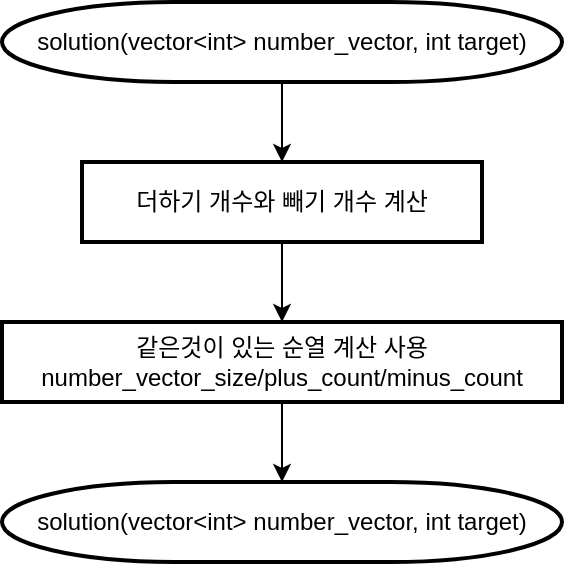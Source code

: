 <mxfile version="13.9.9" type="device" pages="2"><diagram id="WCcnNwTax5BwSbJ-PQ9q" name="wrong"><mxGraphModel dx="752" dy="1265" grid="1" gridSize="10" guides="1" tooltips="1" connect="1" arrows="1" fold="1" page="1" pageScale="1" pageWidth="827" pageHeight="1169" math="0" shadow="0"><root><mxCell id="0"/><mxCell id="1" parent="0"/><mxCell id="Y_ajVxAQ1GanWuaW7ZBp-1" value="" style="edgeStyle=orthogonalEdgeStyle;rounded=0;orthogonalLoop=1;jettySize=auto;html=1;" parent="1" source="Y_ajVxAQ1GanWuaW7ZBp-2" target="Y_ajVxAQ1GanWuaW7ZBp-4" edge="1"><mxGeometry relative="1" as="geometry"/></mxCell><mxCell id="Y_ajVxAQ1GanWuaW7ZBp-2" value="solution(vector&amp;lt;int&amp;gt; number_vector, int target)" style="strokeWidth=2;html=1;shape=mxgraph.flowchart.terminator;whiteSpace=wrap;" parent="1" vertex="1"><mxGeometry x="260" y="40" width="280" height="40" as="geometry"/></mxCell><mxCell id="Y_ajVxAQ1GanWuaW7ZBp-3" value="" style="edgeStyle=orthogonalEdgeStyle;rounded=0;orthogonalLoop=1;jettySize=auto;html=1;" parent="1" source="Y_ajVxAQ1GanWuaW7ZBp-4" target="Y_ajVxAQ1GanWuaW7ZBp-5" edge="1"><mxGeometry relative="1" as="geometry"/></mxCell><mxCell id="Y_ajVxAQ1GanWuaW7ZBp-4" value="더하기 개수와 빼기 개수 계산" style="whiteSpace=wrap;html=1;strokeWidth=2;verticalAlign=middle;" parent="1" vertex="1"><mxGeometry x="300" y="120" width="200" height="40" as="geometry"/></mxCell><mxCell id="NF7ahZH4S3L9ScaT4fwU-2" value="" style="edgeStyle=orthogonalEdgeStyle;rounded=0;orthogonalLoop=1;jettySize=auto;html=1;" edge="1" parent="1" source="Y_ajVxAQ1GanWuaW7ZBp-5" target="NF7ahZH4S3L9ScaT4fwU-1"><mxGeometry relative="1" as="geometry"/></mxCell><mxCell id="Y_ajVxAQ1GanWuaW7ZBp-5" value="같은것이 있는 순열 계산 사용&lt;br&gt;number_vector_size/plus_count/minus_count" style="whiteSpace=wrap;html=1;strokeWidth=2;" parent="1" vertex="1"><mxGeometry x="260" y="200" width="280" height="40" as="geometry"/></mxCell><mxCell id="NF7ahZH4S3L9ScaT4fwU-1" value="solution(vector&amp;lt;int&amp;gt; number_vector, int target)" style="strokeWidth=2;html=1;shape=mxgraph.flowchart.terminator;whiteSpace=wrap;" vertex="1" parent="1"><mxGeometry x="260" y="280" width="280" height="40" as="geometry"/></mxCell></root></mxGraphModel></diagram><diagram id="eSefi34d8740SRNWqPBp" name="dfs"><mxGraphModel dx="519" dy="872" grid="1" gridSize="10" guides="1" tooltips="1" connect="1" arrows="1" fold="1" page="1" pageScale="1" pageWidth="827" pageHeight="1169" math="0" shadow="0"><root><mxCell id="n_tZx9NlmBXd1Qik7h1B-0"/><mxCell id="n_tZx9NlmBXd1Qik7h1B-1" parent="n_tZx9NlmBXd1Qik7h1B-0"/><mxCell id="uVIq8cV9-0slScRJAnx2-8" value="" style="edgeStyle=orthogonalEdgeStyle;rounded=0;orthogonalLoop=1;jettySize=auto;html=1;" edge="1" parent="n_tZx9NlmBXd1Qik7h1B-1" source="uVIq8cV9-0slScRJAnx2-1" target="uVIq8cV9-0slScRJAnx2-7"><mxGeometry relative="1" as="geometry"/></mxCell><mxCell id="uVIq8cV9-0slScRJAnx2-1" value="calculate(int calculate_count, int result)" style="strokeWidth=2;html=1;shape=mxgraph.flowchart.terminator;whiteSpace=wrap;" vertex="1" parent="n_tZx9NlmBXd1Qik7h1B-1"><mxGeometry x="260" y="40" width="280" height="40" as="geometry"/></mxCell><mxCell id="uVIq8cV9-0slScRJAnx2-11" value="" style="edgeStyle=orthogonalEdgeStyle;rounded=0;orthogonalLoop=1;jettySize=auto;html=1;" edge="1" parent="n_tZx9NlmBXd1Qik7h1B-1" source="uVIq8cV9-0slScRJAnx2-7" target="uVIq8cV9-0slScRJAnx2-10"><mxGeometry relative="1" as="geometry"/></mxCell><mxCell id="uVIq8cV9-0slScRJAnx2-21" value="True" style="edgeLabel;html=1;align=center;verticalAlign=middle;resizable=0;points=[];" vertex="1" connectable="0" parent="uVIq8cV9-0slScRJAnx2-11"><mxGeometry x="-0.501" y="2" relative="1" as="geometry"><mxPoint x="-2.03" y="-2.41" as="offset"/></mxGeometry></mxCell><mxCell id="uVIq8cV9-0slScRJAnx2-20" value="" style="edgeStyle=orthogonalEdgeStyle;rounded=0;orthogonalLoop=1;jettySize=auto;html=1;" edge="1" parent="n_tZx9NlmBXd1Qik7h1B-1" source="uVIq8cV9-0slScRJAnx2-7" target="uVIq8cV9-0slScRJAnx2-19"><mxGeometry relative="1" as="geometry"><Array as="points"><mxPoint x="640" y="145"/><mxPoint x="640" y="360"/><mxPoint x="400" y="360"/></Array></mxGeometry></mxCell><mxCell id="uVIq8cV9-0slScRJAnx2-22" value="False" style="edgeLabel;html=1;align=center;verticalAlign=middle;resizable=0;points=[];" vertex="1" connectable="0" parent="uVIq8cV9-0slScRJAnx2-20"><mxGeometry x="-0.951" relative="1" as="geometry"><mxPoint x="8.55" y="0.03" as="offset"/></mxGeometry></mxCell><mxCell id="uVIq8cV9-0slScRJAnx2-7" value="calculate_count == number_vec_size" style="rhombus;whiteSpace=wrap;html=1;strokeWidth=2;" vertex="1" parent="n_tZx9NlmBXd1Qik7h1B-1"><mxGeometry x="200" y="120" width="400" height="50" as="geometry"/></mxCell><mxCell id="uVIq8cV9-0slScRJAnx2-15" value="" style="edgeStyle=orthogonalEdgeStyle;rounded=0;orthogonalLoop=1;jettySize=auto;html=1;" edge="1" parent="n_tZx9NlmBXd1Qik7h1B-1" source="uVIq8cV9-0slScRJAnx2-10" target="uVIq8cV9-0slScRJAnx2-13"><mxGeometry relative="1" as="geometry"/></mxCell><mxCell id="uVIq8cV9-0slScRJAnx2-17" value="True" style="edgeLabel;html=1;align=center;verticalAlign=middle;resizable=0;points=[];" vertex="1" connectable="0" parent="uVIq8cV9-0slScRJAnx2-15"><mxGeometry x="-0.531" y="1" relative="1" as="geometry"><mxPoint x="-1" as="offset"/></mxGeometry></mxCell><mxCell id="uVIq8cV9-0slScRJAnx2-16" value="" style="edgeStyle=orthogonalEdgeStyle;rounded=0;orthogonalLoop=1;jettySize=auto;html=1;" edge="1" parent="n_tZx9NlmBXd1Qik7h1B-1" source="uVIq8cV9-0slScRJAnx2-10" target="uVIq8cV9-0slScRJAnx2-14"><mxGeometry relative="1" as="geometry"/></mxCell><mxCell id="uVIq8cV9-0slScRJAnx2-18" value="False" style="edgeLabel;html=1;align=center;verticalAlign=middle;resizable=0;points=[];" vertex="1" connectable="0" parent="uVIq8cV9-0slScRJAnx2-16"><mxGeometry x="0.243" y="2" relative="1" as="geometry"><mxPoint x="11.03" y="-2" as="offset"/></mxGeometry></mxCell><mxCell id="uVIq8cV9-0slScRJAnx2-10" value="result == target" style="rhombus;whiteSpace=wrap;html=1;strokeWidth=2;" vertex="1" parent="n_tZx9NlmBXd1Qik7h1B-1"><mxGeometry x="310" y="200" width="180" height="40" as="geometry"/></mxCell><mxCell id="uVIq8cV9-0slScRJAnx2-13" value="return 1" style="strokeWidth=2;html=1;shape=mxgraph.flowchart.terminator;whiteSpace=wrap;" vertex="1" parent="n_tZx9NlmBXd1Qik7h1B-1"><mxGeometry x="360" y="280" width="80" height="40" as="geometry"/></mxCell><mxCell id="uVIq8cV9-0slScRJAnx2-14" value="return 0" style="strokeWidth=2;html=1;shape=mxgraph.flowchart.terminator;whiteSpace=wrap;" vertex="1" parent="n_tZx9NlmBXd1Qik7h1B-1"><mxGeometry x="180" y="200" width="80" height="40" as="geometry"/></mxCell><mxCell id="uVIq8cV9-0slScRJAnx2-24" value="" style="edgeStyle=orthogonalEdgeStyle;rounded=0;orthogonalLoop=1;jettySize=auto;html=1;" edge="1" parent="n_tZx9NlmBXd1Qik7h1B-1" source="uVIq8cV9-0slScRJAnx2-19" target="uVIq8cV9-0slScRJAnx2-23"><mxGeometry relative="1" as="geometry"/></mxCell><mxCell id="uVIq8cV9-0slScRJAnx2-19" value="int count = 0&lt;br&gt;count += calculate(calculate_count + 1, result - number_vec[calculate_count]&lt;br&gt;count += calculate(calculate_count + 1, result + number_vec[calculate_count]" style="whiteSpace=wrap;html=1;strokeWidth=2;" vertex="1" parent="n_tZx9NlmBXd1Qik7h1B-1"><mxGeometry x="160" y="400" width="480" height="80" as="geometry"/></mxCell><mxCell id="uVIq8cV9-0slScRJAnx2-23" value="return count" style="strokeWidth=2;html=1;shape=mxgraph.flowchart.terminator;whiteSpace=wrap;" vertex="1" parent="n_tZx9NlmBXd1Qik7h1B-1"><mxGeometry x="340" y="520" width="120" height="40" as="geometry"/></mxCell></root></mxGraphModel></diagram></mxfile>